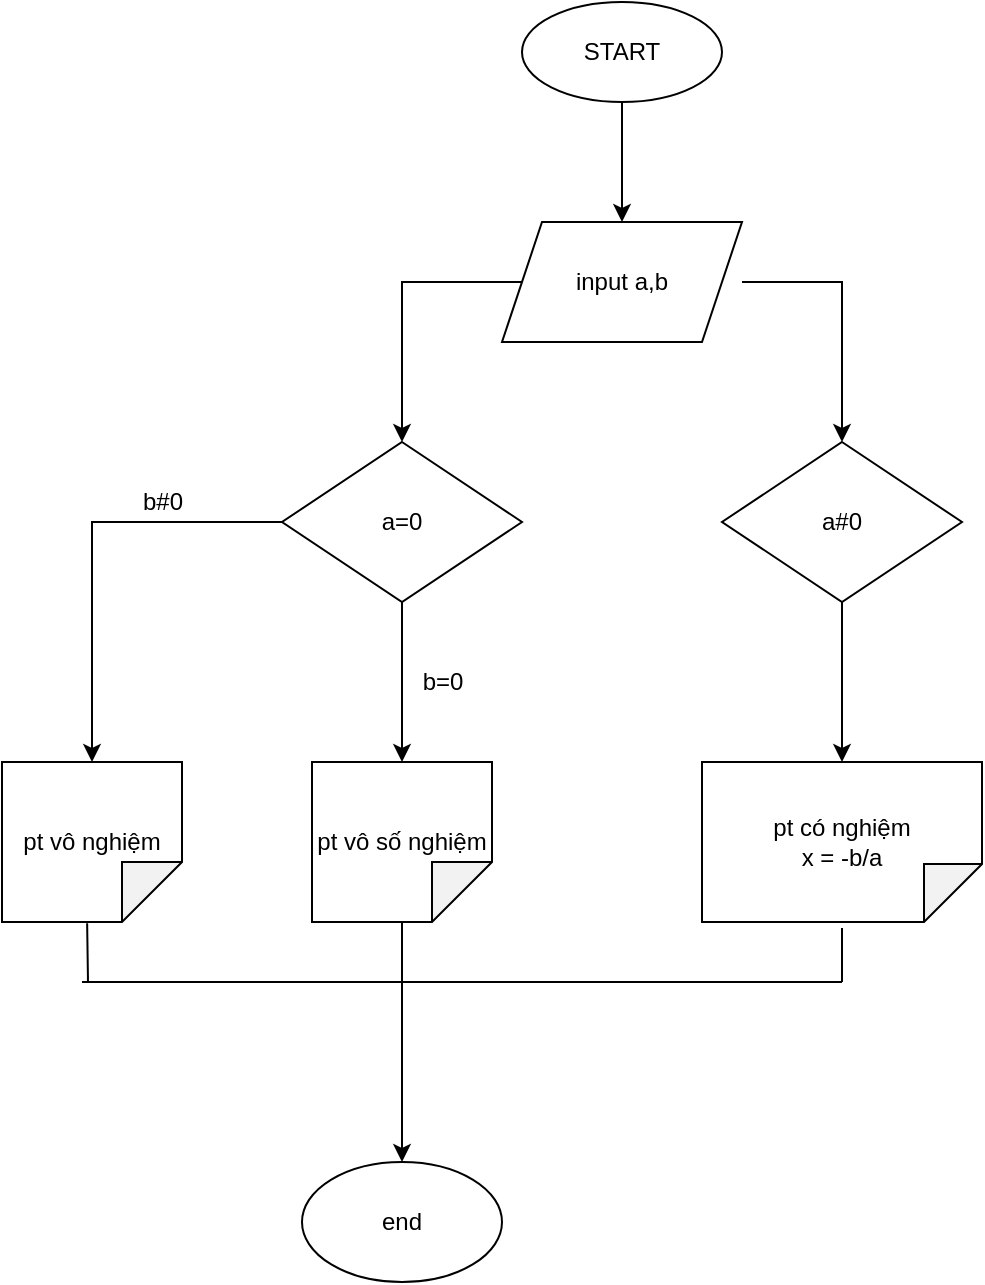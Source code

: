 <mxfile version="16.6.2" type="device"><diagram id="C5RBs43oDa-KdzZeNtuy" name="Page-1"><mxGraphModel dx="1038" dy="617" grid="1" gridSize="10" guides="1" tooltips="1" connect="1" arrows="1" fold="1" page="1" pageScale="1" pageWidth="827" pageHeight="1169" math="0" shadow="0"><root><mxCell id="WIyWlLk6GJQsqaUBKTNV-0"/><mxCell id="WIyWlLk6GJQsqaUBKTNV-1" parent="WIyWlLk6GJQsqaUBKTNV-0"/><mxCell id="QF2Ba9PeQHa5yVcdLlFb-1" value="START" style="ellipse;whiteSpace=wrap;html=1;" vertex="1" parent="WIyWlLk6GJQsqaUBKTNV-1"><mxGeometry x="330" y="70" width="100" height="50" as="geometry"/></mxCell><mxCell id="QF2Ba9PeQHa5yVcdLlFb-2" value="input a,b" style="shape=parallelogram;perimeter=parallelogramPerimeter;whiteSpace=wrap;html=1;fixedSize=1;" vertex="1" parent="WIyWlLk6GJQsqaUBKTNV-1"><mxGeometry x="320" y="180" width="120" height="60" as="geometry"/></mxCell><mxCell id="QF2Ba9PeQHa5yVcdLlFb-3" value="a=0" style="rhombus;whiteSpace=wrap;html=1;" vertex="1" parent="WIyWlLk6GJQsqaUBKTNV-1"><mxGeometry x="210" y="290" width="120" height="80" as="geometry"/></mxCell><mxCell id="QF2Ba9PeQHa5yVcdLlFb-6" value="pt có nghiệm&lt;br&gt;x = -b/a" style="shape=note;whiteSpace=wrap;html=1;backgroundOutline=1;darkOpacity=0.05;direction=south;size=29;" vertex="1" parent="WIyWlLk6GJQsqaUBKTNV-1"><mxGeometry x="420" y="450" width="140" height="80" as="geometry"/></mxCell><mxCell id="QF2Ba9PeQHa5yVcdLlFb-8" value="pt vô nghiệm" style="shape=note;whiteSpace=wrap;html=1;backgroundOutline=1;darkOpacity=0.05;direction=south;" vertex="1" parent="WIyWlLk6GJQsqaUBKTNV-1"><mxGeometry x="70" y="450" width="90" height="80" as="geometry"/></mxCell><mxCell id="QF2Ba9PeQHa5yVcdLlFb-9" value="" style="endArrow=classic;html=1;rounded=0;entryX=0;entryY=0.5;entryDx=0;entryDy=0;entryPerimeter=0;exitX=0.5;exitY=1;exitDx=0;exitDy=0;" edge="1" parent="WIyWlLk6GJQsqaUBKTNV-1" source="QF2Ba9PeQHa5yVcdLlFb-20" target="QF2Ba9PeQHa5yVcdLlFb-6"><mxGeometry width="50" height="50" relative="1" as="geometry"><mxPoint x="490" y="410" as="sourcePoint"/><mxPoint x="485" y="440" as="targetPoint"/></mxGeometry></mxCell><mxCell id="QF2Ba9PeQHa5yVcdLlFb-10" value="" style="endArrow=classic;html=1;rounded=0;entryX=0;entryY=0.5;entryDx=0;entryDy=0;entryPerimeter=0;exitX=0;exitY=0.5;exitDx=0;exitDy=0;" edge="1" parent="WIyWlLk6GJQsqaUBKTNV-1" source="QF2Ba9PeQHa5yVcdLlFb-3" target="QF2Ba9PeQHa5yVcdLlFb-8"><mxGeometry width="50" height="50" relative="1" as="geometry"><mxPoint x="175" y="420" as="sourcePoint"/><mxPoint x="230" y="370" as="targetPoint"/><Array as="points"><mxPoint x="115" y="330"/></Array></mxGeometry></mxCell><mxCell id="QF2Ba9PeQHa5yVcdLlFb-15" value="end" style="ellipse;whiteSpace=wrap;html=1;" vertex="1" parent="WIyWlLk6GJQsqaUBKTNV-1"><mxGeometry x="220" y="650" width="100" height="60" as="geometry"/></mxCell><mxCell id="QF2Ba9PeQHa5yVcdLlFb-18" value="" style="endArrow=classic;html=1;rounded=0;entryX=0.5;entryY=0;entryDx=0;entryDy=0;exitX=0;exitY=0.5;exitDx=0;exitDy=0;" edge="1" parent="WIyWlLk6GJQsqaUBKTNV-1" source="QF2Ba9PeQHa5yVcdLlFb-2" target="QF2Ba9PeQHa5yVcdLlFb-3"><mxGeometry width="50" height="50" relative="1" as="geometry"><mxPoint x="280" y="210" as="sourcePoint"/><mxPoint x="290" y="170" as="targetPoint"/><Array as="points"><mxPoint x="270" y="210"/></Array></mxGeometry></mxCell><mxCell id="QF2Ba9PeQHa5yVcdLlFb-19" value="" style="endArrow=classic;html=1;rounded=0;" edge="1" parent="WIyWlLk6GJQsqaUBKTNV-1" target="QF2Ba9PeQHa5yVcdLlFb-20"><mxGeometry width="50" height="50" relative="1" as="geometry"><mxPoint x="440" y="210" as="sourcePoint"/><mxPoint x="490" y="160" as="targetPoint"/><Array as="points"><mxPoint x="490" y="210"/></Array></mxGeometry></mxCell><mxCell id="QF2Ba9PeQHa5yVcdLlFb-20" value="a#0" style="rhombus;whiteSpace=wrap;html=1;" vertex="1" parent="WIyWlLk6GJQsqaUBKTNV-1"><mxGeometry x="430" y="290" width="120" height="80" as="geometry"/></mxCell><mxCell id="QF2Ba9PeQHa5yVcdLlFb-21" value="b#0" style="text;html=1;align=center;verticalAlign=middle;resizable=0;points=[];autosize=1;strokeColor=none;fillColor=none;" vertex="1" parent="WIyWlLk6GJQsqaUBKTNV-1"><mxGeometry x="130" y="310" width="40" height="20" as="geometry"/></mxCell><mxCell id="QF2Ba9PeQHa5yVcdLlFb-22" value="" style="endArrow=classic;html=1;rounded=0;exitX=0.5;exitY=1;exitDx=0;exitDy=0;" edge="1" parent="WIyWlLk6GJQsqaUBKTNV-1" source="QF2Ba9PeQHa5yVcdLlFb-3" target="QF2Ba9PeQHa5yVcdLlFb-23"><mxGeometry width="50" height="50" relative="1" as="geometry"><mxPoint x="390" y="570" as="sourcePoint"/><mxPoint x="270" y="450" as="targetPoint"/></mxGeometry></mxCell><mxCell id="QF2Ba9PeQHa5yVcdLlFb-23" value="pt vô số nghiệm" style="shape=note;whiteSpace=wrap;html=1;backgroundOutline=1;darkOpacity=0.05;direction=south;" vertex="1" parent="WIyWlLk6GJQsqaUBKTNV-1"><mxGeometry x="225" y="450" width="90" height="80" as="geometry"/></mxCell><mxCell id="QF2Ba9PeQHa5yVcdLlFb-24" value="b=0" style="text;html=1;align=center;verticalAlign=middle;resizable=0;points=[];autosize=1;strokeColor=none;fillColor=none;" vertex="1" parent="WIyWlLk6GJQsqaUBKTNV-1"><mxGeometry x="270" y="400" width="40" height="20" as="geometry"/></mxCell><mxCell id="QF2Ba9PeQHa5yVcdLlFb-25" value="" style="endArrow=classic;html=1;rounded=0;entryX=0.5;entryY=0;entryDx=0;entryDy=0;" edge="1" parent="WIyWlLk6GJQsqaUBKTNV-1" target="QF2Ba9PeQHa5yVcdLlFb-15"><mxGeometry width="50" height="50" relative="1" as="geometry"><mxPoint x="270" y="560" as="sourcePoint"/><mxPoint x="440" y="510" as="targetPoint"/></mxGeometry></mxCell><mxCell id="QF2Ba9PeQHa5yVcdLlFb-26" value="" style="endArrow=none;html=1;rounded=0;" edge="1" parent="WIyWlLk6GJQsqaUBKTNV-1"><mxGeometry width="50" height="50" relative="1" as="geometry"><mxPoint x="110" y="560" as="sourcePoint"/><mxPoint x="490" y="560" as="targetPoint"/></mxGeometry></mxCell><mxCell id="QF2Ba9PeQHa5yVcdLlFb-27" value="" style="endArrow=none;html=1;rounded=0;entryX=1.038;entryY=0.5;entryDx=0;entryDy=0;entryPerimeter=0;" edge="1" parent="WIyWlLk6GJQsqaUBKTNV-1" target="QF2Ba9PeQHa5yVcdLlFb-6"><mxGeometry width="50" height="50" relative="1" as="geometry"><mxPoint x="490" y="560" as="sourcePoint"/><mxPoint x="440" y="510" as="targetPoint"/></mxGeometry></mxCell><mxCell id="QF2Ba9PeQHa5yVcdLlFb-28" value="" style="endArrow=none;html=1;rounded=0;" edge="1" parent="WIyWlLk6GJQsqaUBKTNV-1"><mxGeometry width="50" height="50" relative="1" as="geometry"><mxPoint x="270" y="560" as="sourcePoint"/><mxPoint x="270" y="530" as="targetPoint"/></mxGeometry></mxCell><mxCell id="QF2Ba9PeQHa5yVcdLlFb-29" value="" style="endArrow=none;html=1;rounded=0;entryX=1.008;entryY=0.527;entryDx=0;entryDy=0;entryPerimeter=0;" edge="1" parent="WIyWlLk6GJQsqaUBKTNV-1" target="QF2Ba9PeQHa5yVcdLlFb-8"><mxGeometry width="50" height="50" relative="1" as="geometry"><mxPoint x="113" y="560" as="sourcePoint"/><mxPoint x="-50" y="620" as="targetPoint"/><Array as="points"/></mxGeometry></mxCell><mxCell id="QF2Ba9PeQHa5yVcdLlFb-31" value="" style="endArrow=classic;html=1;rounded=0;exitX=0.5;exitY=1;exitDx=0;exitDy=0;" edge="1" parent="WIyWlLk6GJQsqaUBKTNV-1" source="QF2Ba9PeQHa5yVcdLlFb-1" target="QF2Ba9PeQHa5yVcdLlFb-2"><mxGeometry width="50" height="50" relative="1" as="geometry"><mxPoint x="380" y="410" as="sourcePoint"/><mxPoint x="430" y="360" as="targetPoint"/></mxGeometry></mxCell></root></mxGraphModel></diagram></mxfile>